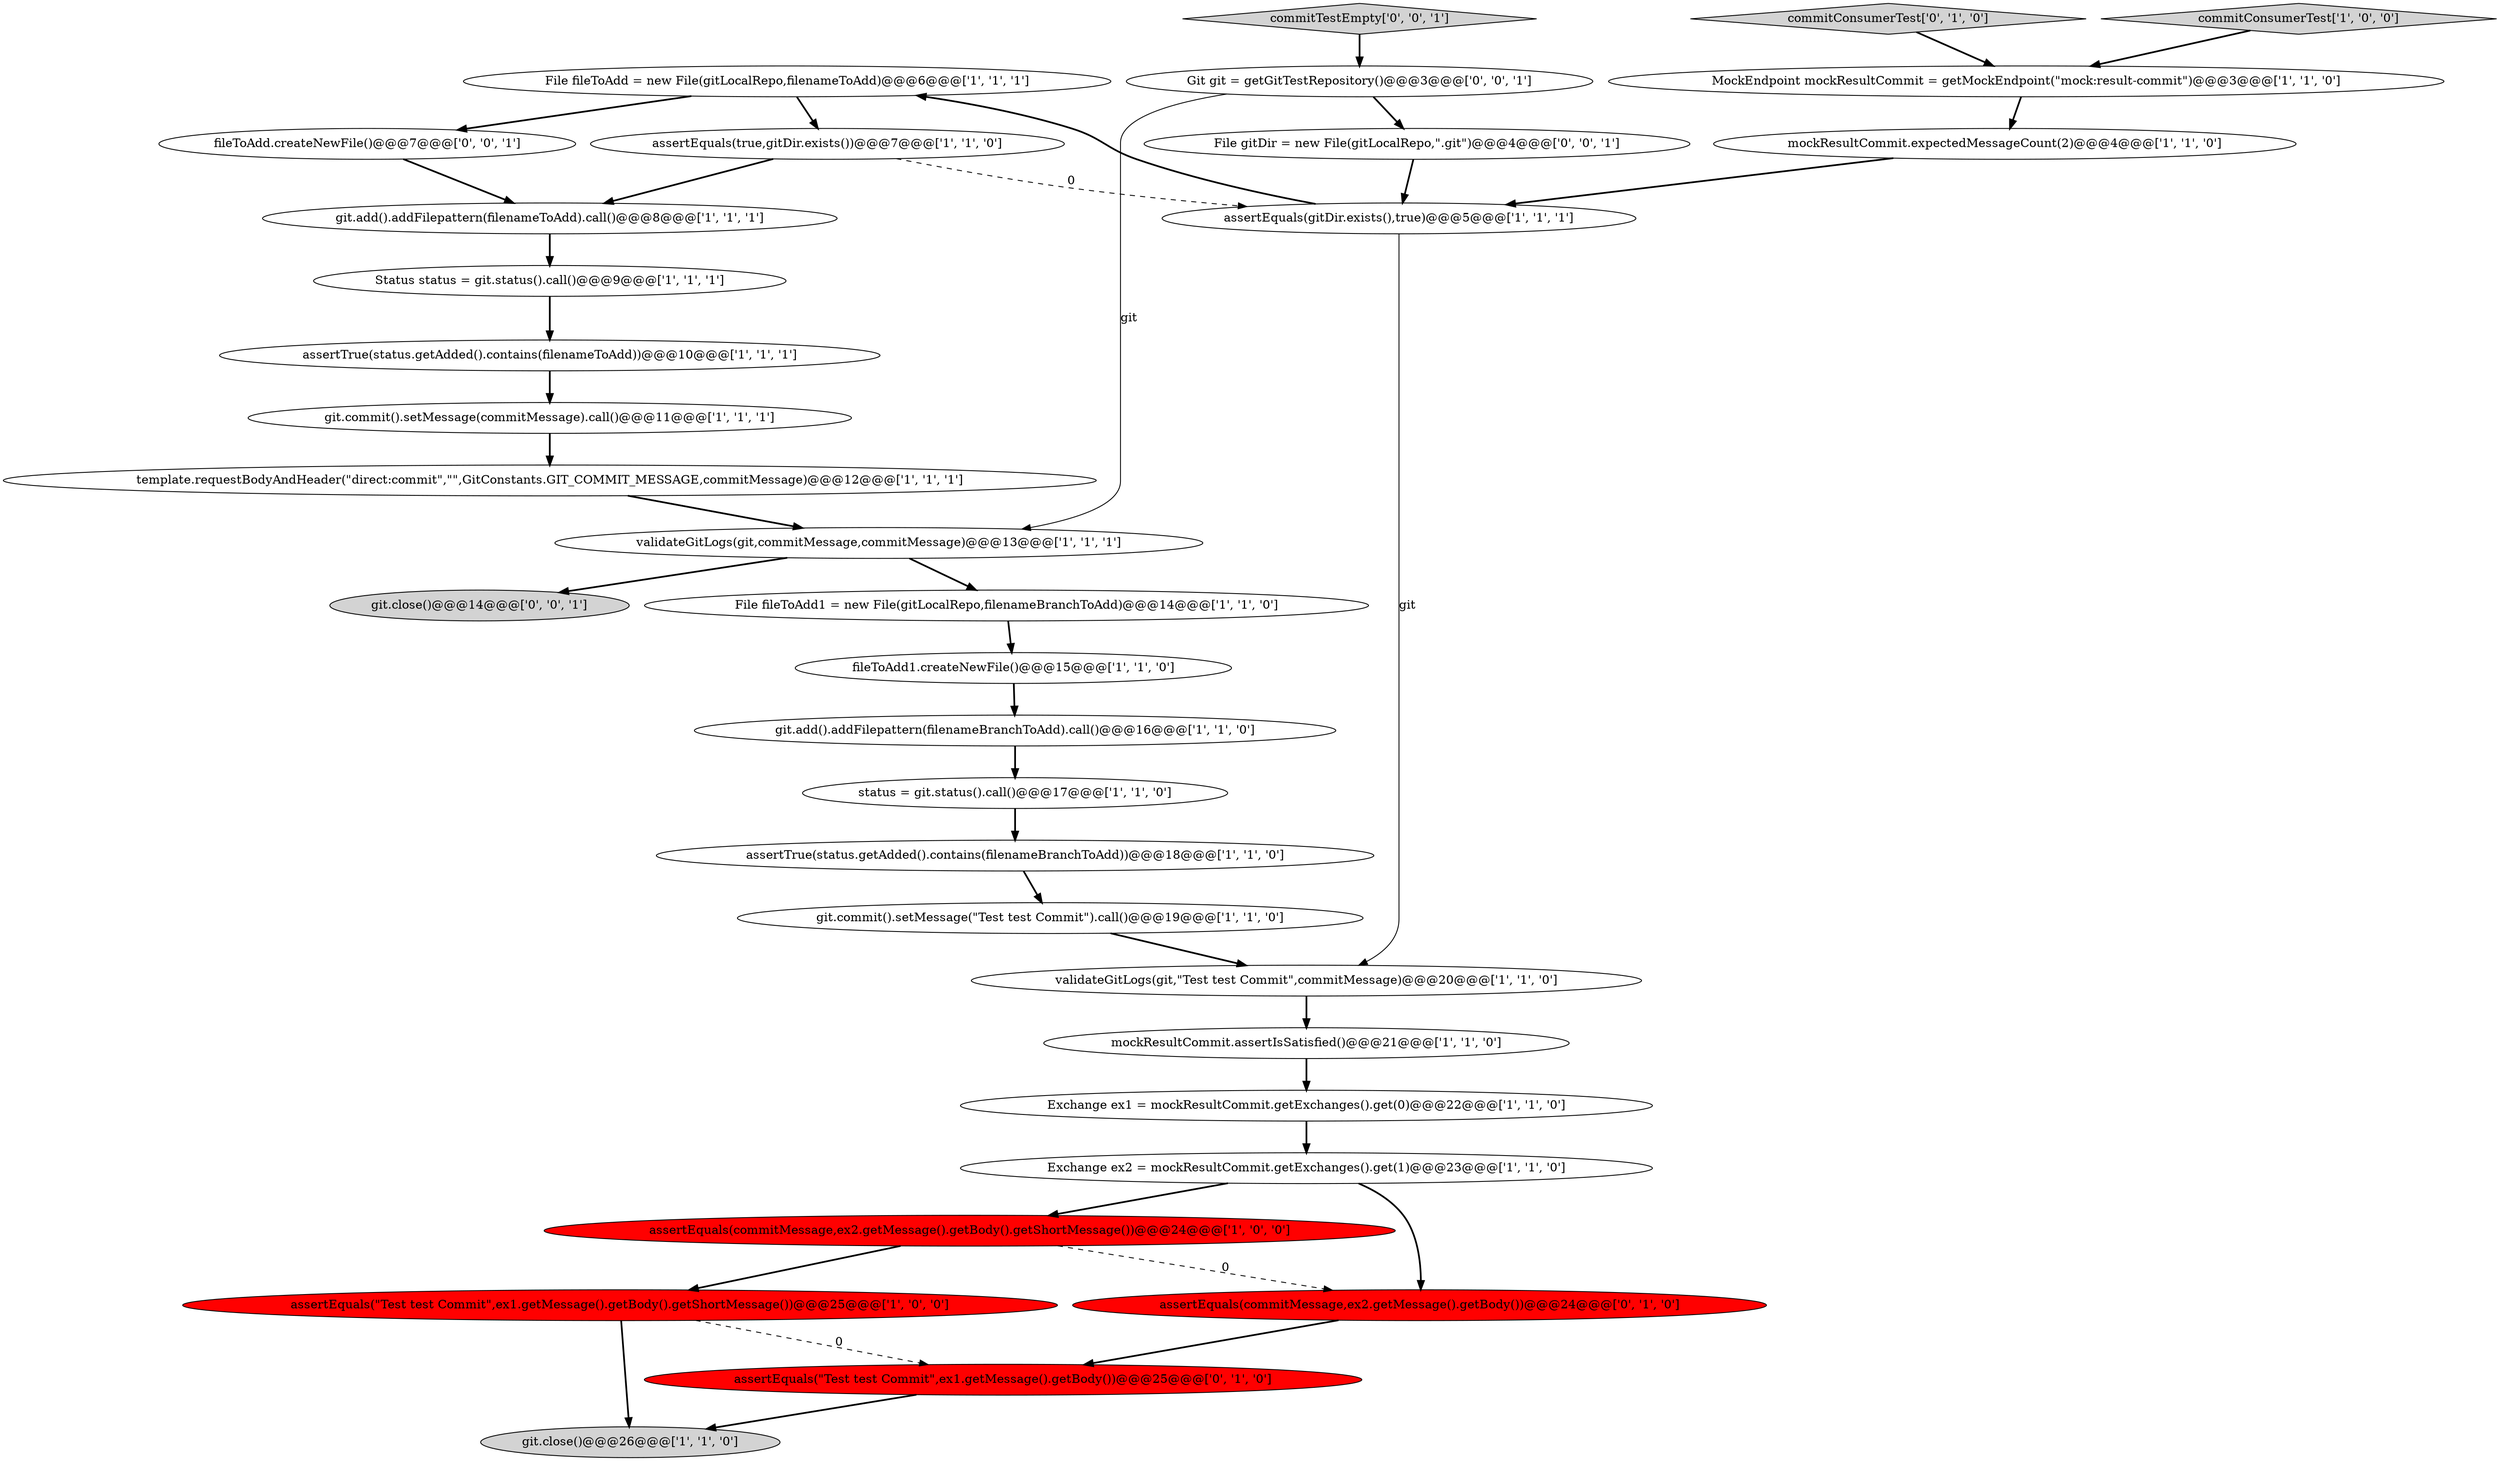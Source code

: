 digraph {
10 [style = filled, label = "File fileToAdd = new File(gitLocalRepo,filenameToAdd)@@@6@@@['1', '1', '1']", fillcolor = white, shape = ellipse image = "AAA0AAABBB1BBB"];
0 [style = filled, label = "assertEquals(gitDir.exists(),true)@@@5@@@['1', '1', '1']", fillcolor = white, shape = ellipse image = "AAA0AAABBB1BBB"];
9 [style = filled, label = "git.add().addFilepattern(filenameToAdd).call()@@@8@@@['1', '1', '1']", fillcolor = white, shape = ellipse image = "AAA0AAABBB1BBB"];
17 [style = filled, label = "mockResultCommit.expectedMessageCount(2)@@@4@@@['1', '1', '0']", fillcolor = white, shape = ellipse image = "AAA0AAABBB1BBB"];
29 [style = filled, label = "commitTestEmpty['0', '0', '1']", fillcolor = lightgray, shape = diamond image = "AAA0AAABBB3BBB"];
7 [style = filled, label = "assertTrue(status.getAdded().contains(filenameToAdd))@@@10@@@['1', '1', '1']", fillcolor = white, shape = ellipse image = "AAA0AAABBB1BBB"];
15 [style = filled, label = "status = git.status().call()@@@17@@@['1', '1', '0']", fillcolor = white, shape = ellipse image = "AAA0AAABBB1BBB"];
13 [style = filled, label = "commitConsumerTest['1', '0', '0']", fillcolor = lightgray, shape = diamond image = "AAA0AAABBB1BBB"];
4 [style = filled, label = "Exchange ex2 = mockResultCommit.getExchanges().get(1)@@@23@@@['1', '1', '0']", fillcolor = white, shape = ellipse image = "AAA0AAABBB1BBB"];
20 [style = filled, label = "git.add().addFilepattern(filenameBranchToAdd).call()@@@16@@@['1', '1', '0']", fillcolor = white, shape = ellipse image = "AAA0AAABBB1BBB"];
14 [style = filled, label = "MockEndpoint mockResultCommit = getMockEndpoint(\"mock:result-commit\")@@@3@@@['1', '1', '0']", fillcolor = white, shape = ellipse image = "AAA0AAABBB1BBB"];
19 [style = filled, label = "mockResultCommit.assertIsSatisfied()@@@21@@@['1', '1', '0']", fillcolor = white, shape = ellipse image = "AAA0AAABBB1BBB"];
2 [style = filled, label = "git.commit().setMessage(commitMessage).call()@@@11@@@['1', '1', '1']", fillcolor = white, shape = ellipse image = "AAA0AAABBB1BBB"];
1 [style = filled, label = "validateGitLogs(git,\"Test test Commit\",commitMessage)@@@20@@@['1', '1', '0']", fillcolor = white, shape = ellipse image = "AAA0AAABBB1BBB"];
27 [style = filled, label = "assertEquals(\"Test test Commit\",ex1.getMessage().getBody())@@@25@@@['0', '1', '0']", fillcolor = red, shape = ellipse image = "AAA1AAABBB2BBB"];
3 [style = filled, label = "Status status = git.status().call()@@@9@@@['1', '1', '1']", fillcolor = white, shape = ellipse image = "AAA0AAABBB1BBB"];
25 [style = filled, label = "commitConsumerTest['0', '1', '0']", fillcolor = lightgray, shape = diamond image = "AAA0AAABBB2BBB"];
6 [style = filled, label = "template.requestBodyAndHeader(\"direct:commit\",\"\",GitConstants.GIT_COMMIT_MESSAGE,commitMessage)@@@12@@@['1', '1', '1']", fillcolor = white, shape = ellipse image = "AAA0AAABBB1BBB"];
23 [style = filled, label = "validateGitLogs(git,commitMessage,commitMessage)@@@13@@@['1', '1', '1']", fillcolor = white, shape = ellipse image = "AAA0AAABBB1BBB"];
5 [style = filled, label = "Exchange ex1 = mockResultCommit.getExchanges().get(0)@@@22@@@['1', '1', '0']", fillcolor = white, shape = ellipse image = "AAA0AAABBB1BBB"];
8 [style = filled, label = "assertEquals(true,gitDir.exists())@@@7@@@['1', '1', '0']", fillcolor = white, shape = ellipse image = "AAA0AAABBB1BBB"];
30 [style = filled, label = "git.close()@@@14@@@['0', '0', '1']", fillcolor = lightgray, shape = ellipse image = "AAA0AAABBB3BBB"];
22 [style = filled, label = "assertTrue(status.getAdded().contains(filenameBranchToAdd))@@@18@@@['1', '1', '0']", fillcolor = white, shape = ellipse image = "AAA0AAABBB1BBB"];
31 [style = filled, label = "fileToAdd.createNewFile()@@@7@@@['0', '0', '1']", fillcolor = white, shape = ellipse image = "AAA0AAABBB3BBB"];
18 [style = filled, label = "git.commit().setMessage(\"Test test Commit\").call()@@@19@@@['1', '1', '0']", fillcolor = white, shape = ellipse image = "AAA0AAABBB1BBB"];
24 [style = filled, label = "File fileToAdd1 = new File(gitLocalRepo,filenameBranchToAdd)@@@14@@@['1', '1', '0']", fillcolor = white, shape = ellipse image = "AAA0AAABBB1BBB"];
11 [style = filled, label = "fileToAdd1.createNewFile()@@@15@@@['1', '1', '0']", fillcolor = white, shape = ellipse image = "AAA0AAABBB1BBB"];
12 [style = filled, label = "assertEquals(\"Test test Commit\",ex1.getMessage().getBody().getShortMessage())@@@25@@@['1', '0', '0']", fillcolor = red, shape = ellipse image = "AAA1AAABBB1BBB"];
21 [style = filled, label = "assertEquals(commitMessage,ex2.getMessage().getBody().getShortMessage())@@@24@@@['1', '0', '0']", fillcolor = red, shape = ellipse image = "AAA1AAABBB1BBB"];
16 [style = filled, label = "git.close()@@@26@@@['1', '1', '0']", fillcolor = lightgray, shape = ellipse image = "AAA0AAABBB1BBB"];
26 [style = filled, label = "assertEquals(commitMessage,ex2.getMessage().getBody())@@@24@@@['0', '1', '0']", fillcolor = red, shape = ellipse image = "AAA1AAABBB2BBB"];
32 [style = filled, label = "File gitDir = new File(gitLocalRepo,\".git\")@@@4@@@['0', '0', '1']", fillcolor = white, shape = ellipse image = "AAA0AAABBB3BBB"];
28 [style = filled, label = "Git git = getGitTestRepository()@@@3@@@['0', '0', '1']", fillcolor = white, shape = ellipse image = "AAA0AAABBB3BBB"];
11->20 [style = bold, label=""];
10->31 [style = bold, label=""];
23->30 [style = bold, label=""];
31->9 [style = bold, label=""];
2->6 [style = bold, label=""];
6->23 [style = bold, label=""];
32->0 [style = bold, label=""];
0->1 [style = solid, label="git"];
4->21 [style = bold, label=""];
4->26 [style = bold, label=""];
28->23 [style = solid, label="git"];
14->17 [style = bold, label=""];
12->16 [style = bold, label=""];
25->14 [style = bold, label=""];
27->16 [style = bold, label=""];
8->0 [style = dashed, label="0"];
15->22 [style = bold, label=""];
28->32 [style = bold, label=""];
21->12 [style = bold, label=""];
29->28 [style = bold, label=""];
19->5 [style = bold, label=""];
26->27 [style = bold, label=""];
0->10 [style = bold, label=""];
23->24 [style = bold, label=""];
22->18 [style = bold, label=""];
17->0 [style = bold, label=""];
10->8 [style = bold, label=""];
18->1 [style = bold, label=""];
3->7 [style = bold, label=""];
21->26 [style = dashed, label="0"];
7->2 [style = bold, label=""];
24->11 [style = bold, label=""];
5->4 [style = bold, label=""];
12->27 [style = dashed, label="0"];
8->9 [style = bold, label=""];
9->3 [style = bold, label=""];
1->19 [style = bold, label=""];
20->15 [style = bold, label=""];
13->14 [style = bold, label=""];
}
